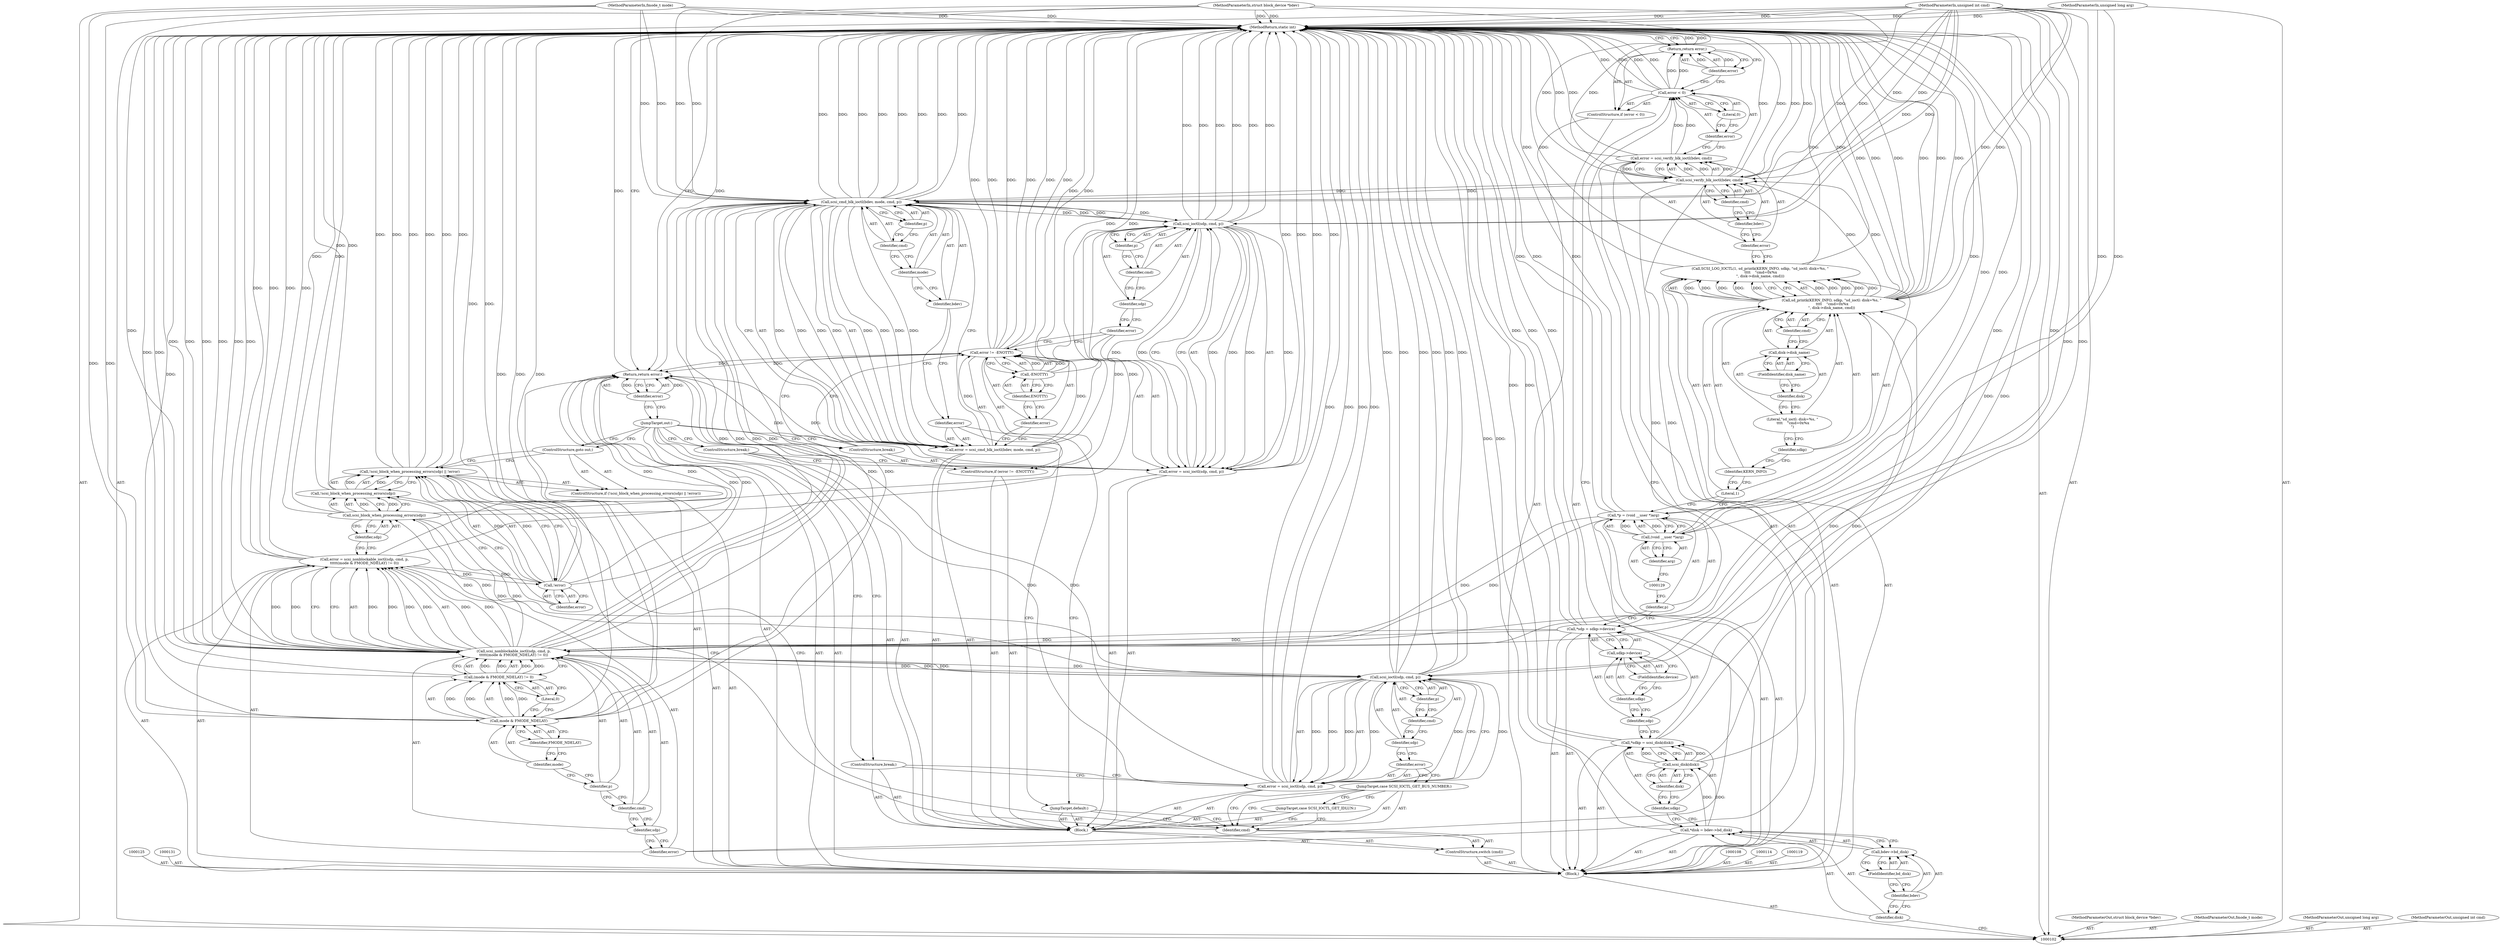 digraph "0_linux_0bfc96cb77224736dfa35c3c555d37b3646ef35e_1" {
"1000208" [label="(MethodReturn,static int)"];
"1000103" [label="(MethodParameterIn,struct block_device *bdev)"];
"1000312" [label="(MethodParameterOut,struct block_device *bdev)"];
"1000104" [label="(MethodParameterIn,fmode_t mode)"];
"1000313" [label="(MethodParameterOut,fmode_t mode)"];
"1000133" [label="(Literal,1)"];
"1000132" [label="(Call,SCSI_LOG_IOCTL(1, sd_printk(KERN_INFO, sdkp, \"sd_ioctl: disk=%s, \"\n \t\t\t\t    \"cmd=0x%x\n\", disk->disk_name, cmd)))"];
"1000134" [label="(Call,sd_printk(KERN_INFO, sdkp, \"sd_ioctl: disk=%s, \"\n \t\t\t\t    \"cmd=0x%x\n\", disk->disk_name, cmd))"];
"1000135" [label="(Identifier,KERN_INFO)"];
"1000136" [label="(Identifier,sdkp)"];
"1000137" [label="(Literal,\"sd_ioctl: disk=%s, \"\n \t\t\t\t    \"cmd=0x%x\n\")"];
"1000138" [label="(Call,disk->disk_name)"];
"1000139" [label="(Identifier,disk)"];
"1000140" [label="(FieldIdentifier,disk_name)"];
"1000141" [label="(Identifier,cmd)"];
"1000142" [label="(Call,error = scsi_verify_blk_ioctl(bdev, cmd))"];
"1000143" [label="(Identifier,error)"];
"1000145" [label="(Identifier,bdev)"];
"1000146" [label="(Identifier,cmd)"];
"1000144" [label="(Call,scsi_verify_blk_ioctl(bdev, cmd))"];
"1000147" [label="(ControlStructure,if (error < 0))"];
"1000150" [label="(Literal,0)"];
"1000148" [label="(Call,error < 0)"];
"1000149" [label="(Identifier,error)"];
"1000151" [label="(Return,return error;)"];
"1000152" [label="(Identifier,error)"];
"1000106" [label="(MethodParameterIn,unsigned long arg)"];
"1000315" [label="(MethodParameterOut,unsigned long arg)"];
"1000105" [label="(MethodParameterIn,unsigned int cmd)"];
"1000314" [label="(MethodParameterOut,unsigned int cmd)"];
"1000153" [label="(Call,error = scsi_nonblockable_ioctl(sdp, cmd, p,\n\t\t\t\t\t(mode & FMODE_NDELAY) != 0))"];
"1000154" [label="(Identifier,error)"];
"1000156" [label="(Identifier,sdp)"];
"1000157" [label="(Identifier,cmd)"];
"1000158" [label="(Identifier,p)"];
"1000155" [label="(Call,scsi_nonblockable_ioctl(sdp, cmd, p,\n\t\t\t\t\t(mode & FMODE_NDELAY) != 0))"];
"1000162" [label="(Identifier,FMODE_NDELAY)"];
"1000163" [label="(Literal,0)"];
"1000159" [label="(Call,(mode & FMODE_NDELAY) != 0)"];
"1000160" [label="(Call,mode & FMODE_NDELAY)"];
"1000161" [label="(Identifier,mode)"];
"1000164" [label="(ControlStructure,if (!scsi_block_when_processing_errors(sdp) || !error))"];
"1000168" [label="(Identifier,sdp)"];
"1000169" [label="(Call,!error)"];
"1000170" [label="(Identifier,error)"];
"1000165" [label="(Call,!scsi_block_when_processing_errors(sdp) || !error)"];
"1000166" [label="(Call,!scsi_block_when_processing_errors(sdp))"];
"1000167" [label="(Call,scsi_block_when_processing_errors(sdp))"];
"1000171" [label="(ControlStructure,goto out;)"];
"1000107" [label="(Block,)"];
"1000172" [label="(ControlStructure,switch (cmd))"];
"1000174" [label="(Block,)"];
"1000173" [label="(Identifier,cmd)"];
"1000175" [label="(JumpTarget,case SCSI_IOCTL_GET_IDLUN:)"];
"1000176" [label="(JumpTarget,case SCSI_IOCTL_GET_BUS_NUMBER:)"];
"1000179" [label="(Call,scsi_ioctl(sdp, cmd, p))"];
"1000180" [label="(Identifier,sdp)"];
"1000181" [label="(Identifier,cmd)"];
"1000177" [label="(Call,error = scsi_ioctl(sdp, cmd, p))"];
"1000178" [label="(Identifier,error)"];
"1000182" [label="(Identifier,p)"];
"1000183" [label="(ControlStructure,break;)"];
"1000184" [label="(JumpTarget,default:)"];
"1000187" [label="(Call,scsi_cmd_blk_ioctl(bdev, mode, cmd, p))"];
"1000185" [label="(Call,error = scsi_cmd_blk_ioctl(bdev, mode, cmd, p))"];
"1000186" [label="(Identifier,error)"];
"1000188" [label="(Identifier,bdev)"];
"1000189" [label="(Identifier,mode)"];
"1000190" [label="(Identifier,cmd)"];
"1000191" [label="(Identifier,p)"];
"1000109" [label="(Call,*disk = bdev->bd_disk)"];
"1000110" [label="(Identifier,disk)"];
"1000111" [label="(Call,bdev->bd_disk)"];
"1000112" [label="(Identifier,bdev)"];
"1000113" [label="(FieldIdentifier,bd_disk)"];
"1000195" [label="(Call,-ENOTTY)"];
"1000196" [label="(Identifier,ENOTTY)"];
"1000192" [label="(ControlStructure,if (error != -ENOTTY))"];
"1000193" [label="(Call,error != -ENOTTY)"];
"1000194" [label="(Identifier,error)"];
"1000197" [label="(ControlStructure,break;)"];
"1000200" [label="(Call,scsi_ioctl(sdp, cmd, p))"];
"1000201" [label="(Identifier,sdp)"];
"1000202" [label="(Identifier,cmd)"];
"1000198" [label="(Call,error = scsi_ioctl(sdp, cmd, p))"];
"1000199" [label="(Identifier,error)"];
"1000203" [label="(Identifier,p)"];
"1000204" [label="(ControlStructure,break;)"];
"1000205" [label="(JumpTarget,out:)"];
"1000206" [label="(Return,return error;)"];
"1000207" [label="(Identifier,error)"];
"1000115" [label="(Call,*sdkp = scsi_disk(disk))"];
"1000116" [label="(Identifier,sdkp)"];
"1000117" [label="(Call,scsi_disk(disk))"];
"1000118" [label="(Identifier,disk)"];
"1000120" [label="(Call,*sdp = sdkp->device)"];
"1000121" [label="(Identifier,sdp)"];
"1000122" [label="(Call,sdkp->device)"];
"1000123" [label="(Identifier,sdkp)"];
"1000124" [label="(FieldIdentifier,device)"];
"1000126" [label="(Call,*p = (void __user *)arg)"];
"1000127" [label="(Identifier,p)"];
"1000128" [label="(Call,(void __user *)arg)"];
"1000130" [label="(Identifier,arg)"];
"1000208" -> "1000102"  [label="AST: "];
"1000208" -> "1000151"  [label="CFG: "];
"1000208" -> "1000206"  [label="CFG: "];
"1000206" -> "1000208"  [label="DDG: "];
"1000105" -> "1000208"  [label="DDG: "];
"1000132" -> "1000208"  [label="DDG: "];
"1000132" -> "1000208"  [label="DDG: "];
"1000179" -> "1000208"  [label="DDG: "];
"1000179" -> "1000208"  [label="DDG: "];
"1000179" -> "1000208"  [label="DDG: "];
"1000117" -> "1000208"  [label="DDG: "];
"1000153" -> "1000208"  [label="DDG: "];
"1000153" -> "1000208"  [label="DDG: "];
"1000198" -> "1000208"  [label="DDG: "];
"1000198" -> "1000208"  [label="DDG: "];
"1000155" -> "1000208"  [label="DDG: "];
"1000155" -> "1000208"  [label="DDG: "];
"1000155" -> "1000208"  [label="DDG: "];
"1000115" -> "1000208"  [label="DDG: "];
"1000187" -> "1000208"  [label="DDG: "];
"1000187" -> "1000208"  [label="DDG: "];
"1000187" -> "1000208"  [label="DDG: "];
"1000187" -> "1000208"  [label="DDG: "];
"1000177" -> "1000208"  [label="DDG: "];
"1000177" -> "1000208"  [label="DDG: "];
"1000167" -> "1000208"  [label="DDG: "];
"1000128" -> "1000208"  [label="DDG: "];
"1000185" -> "1000208"  [label="DDG: "];
"1000193" -> "1000208"  [label="DDG: "];
"1000193" -> "1000208"  [label="DDG: "];
"1000193" -> "1000208"  [label="DDG: "];
"1000200" -> "1000208"  [label="DDG: "];
"1000200" -> "1000208"  [label="DDG: "];
"1000200" -> "1000208"  [label="DDG: "];
"1000165" -> "1000208"  [label="DDG: "];
"1000165" -> "1000208"  [label="DDG: "];
"1000165" -> "1000208"  [label="DDG: "];
"1000104" -> "1000208"  [label="DDG: "];
"1000159" -> "1000208"  [label="DDG: "];
"1000142" -> "1000208"  [label="DDG: "];
"1000166" -> "1000208"  [label="DDG: "];
"1000103" -> "1000208"  [label="DDG: "];
"1000120" -> "1000208"  [label="DDG: "];
"1000120" -> "1000208"  [label="DDG: "];
"1000148" -> "1000208"  [label="DDG: "];
"1000148" -> "1000208"  [label="DDG: "];
"1000126" -> "1000208"  [label="DDG: "];
"1000126" -> "1000208"  [label="DDG: "];
"1000134" -> "1000208"  [label="DDG: "];
"1000134" -> "1000208"  [label="DDG: "];
"1000134" -> "1000208"  [label="DDG: "];
"1000144" -> "1000208"  [label="DDG: "];
"1000144" -> "1000208"  [label="DDG: "];
"1000169" -> "1000208"  [label="DDG: "];
"1000195" -> "1000208"  [label="DDG: "];
"1000160" -> "1000208"  [label="DDG: "];
"1000160" -> "1000208"  [label="DDG: "];
"1000109" -> "1000208"  [label="DDG: "];
"1000106" -> "1000208"  [label="DDG: "];
"1000151" -> "1000208"  [label="DDG: "];
"1000103" -> "1000102"  [label="AST: "];
"1000103" -> "1000208"  [label="DDG: "];
"1000103" -> "1000144"  [label="DDG: "];
"1000103" -> "1000187"  [label="DDG: "];
"1000312" -> "1000102"  [label="AST: "];
"1000104" -> "1000102"  [label="AST: "];
"1000104" -> "1000208"  [label="DDG: "];
"1000104" -> "1000160"  [label="DDG: "];
"1000104" -> "1000187"  [label="DDG: "];
"1000313" -> "1000102"  [label="AST: "];
"1000133" -> "1000132"  [label="AST: "];
"1000133" -> "1000126"  [label="CFG: "];
"1000135" -> "1000133"  [label="CFG: "];
"1000132" -> "1000107"  [label="AST: "];
"1000132" -> "1000134"  [label="CFG: "];
"1000133" -> "1000132"  [label="AST: "];
"1000134" -> "1000132"  [label="AST: "];
"1000143" -> "1000132"  [label="CFG: "];
"1000132" -> "1000208"  [label="DDG: "];
"1000132" -> "1000208"  [label="DDG: "];
"1000134" -> "1000132"  [label="DDG: "];
"1000134" -> "1000132"  [label="DDG: "];
"1000134" -> "1000132"  [label="DDG: "];
"1000134" -> "1000132"  [label="DDG: "];
"1000134" -> "1000132"  [label="DDG: "];
"1000134" -> "1000132"  [label="AST: "];
"1000134" -> "1000141"  [label="CFG: "];
"1000135" -> "1000134"  [label="AST: "];
"1000136" -> "1000134"  [label="AST: "];
"1000137" -> "1000134"  [label="AST: "];
"1000138" -> "1000134"  [label="AST: "];
"1000141" -> "1000134"  [label="AST: "];
"1000132" -> "1000134"  [label="CFG: "];
"1000134" -> "1000208"  [label="DDG: "];
"1000134" -> "1000208"  [label="DDG: "];
"1000134" -> "1000208"  [label="DDG: "];
"1000134" -> "1000132"  [label="DDG: "];
"1000134" -> "1000132"  [label="DDG: "];
"1000134" -> "1000132"  [label="DDG: "];
"1000134" -> "1000132"  [label="DDG: "];
"1000134" -> "1000132"  [label="DDG: "];
"1000115" -> "1000134"  [label="DDG: "];
"1000105" -> "1000134"  [label="DDG: "];
"1000134" -> "1000144"  [label="DDG: "];
"1000135" -> "1000134"  [label="AST: "];
"1000135" -> "1000133"  [label="CFG: "];
"1000136" -> "1000135"  [label="CFG: "];
"1000136" -> "1000134"  [label="AST: "];
"1000136" -> "1000135"  [label="CFG: "];
"1000137" -> "1000136"  [label="CFG: "];
"1000137" -> "1000134"  [label="AST: "];
"1000137" -> "1000136"  [label="CFG: "];
"1000139" -> "1000137"  [label="CFG: "];
"1000138" -> "1000134"  [label="AST: "];
"1000138" -> "1000140"  [label="CFG: "];
"1000139" -> "1000138"  [label="AST: "];
"1000140" -> "1000138"  [label="AST: "];
"1000141" -> "1000138"  [label="CFG: "];
"1000139" -> "1000138"  [label="AST: "];
"1000139" -> "1000137"  [label="CFG: "];
"1000140" -> "1000139"  [label="CFG: "];
"1000140" -> "1000138"  [label="AST: "];
"1000140" -> "1000139"  [label="CFG: "];
"1000138" -> "1000140"  [label="CFG: "];
"1000141" -> "1000134"  [label="AST: "];
"1000141" -> "1000138"  [label="CFG: "];
"1000134" -> "1000141"  [label="CFG: "];
"1000142" -> "1000107"  [label="AST: "];
"1000142" -> "1000144"  [label="CFG: "];
"1000143" -> "1000142"  [label="AST: "];
"1000144" -> "1000142"  [label="AST: "];
"1000149" -> "1000142"  [label="CFG: "];
"1000142" -> "1000208"  [label="DDG: "];
"1000144" -> "1000142"  [label="DDG: "];
"1000144" -> "1000142"  [label="DDG: "];
"1000142" -> "1000148"  [label="DDG: "];
"1000143" -> "1000142"  [label="AST: "];
"1000143" -> "1000132"  [label="CFG: "];
"1000145" -> "1000143"  [label="CFG: "];
"1000145" -> "1000144"  [label="AST: "];
"1000145" -> "1000143"  [label="CFG: "];
"1000146" -> "1000145"  [label="CFG: "];
"1000146" -> "1000144"  [label="AST: "];
"1000146" -> "1000145"  [label="CFG: "];
"1000144" -> "1000146"  [label="CFG: "];
"1000144" -> "1000142"  [label="AST: "];
"1000144" -> "1000146"  [label="CFG: "];
"1000145" -> "1000144"  [label="AST: "];
"1000146" -> "1000144"  [label="AST: "];
"1000142" -> "1000144"  [label="CFG: "];
"1000144" -> "1000208"  [label="DDG: "];
"1000144" -> "1000208"  [label="DDG: "];
"1000144" -> "1000142"  [label="DDG: "];
"1000144" -> "1000142"  [label="DDG: "];
"1000103" -> "1000144"  [label="DDG: "];
"1000134" -> "1000144"  [label="DDG: "];
"1000105" -> "1000144"  [label="DDG: "];
"1000144" -> "1000155"  [label="DDG: "];
"1000144" -> "1000187"  [label="DDG: "];
"1000147" -> "1000107"  [label="AST: "];
"1000148" -> "1000147"  [label="AST: "];
"1000151" -> "1000147"  [label="AST: "];
"1000150" -> "1000148"  [label="AST: "];
"1000150" -> "1000149"  [label="CFG: "];
"1000148" -> "1000150"  [label="CFG: "];
"1000148" -> "1000147"  [label="AST: "];
"1000148" -> "1000150"  [label="CFG: "];
"1000149" -> "1000148"  [label="AST: "];
"1000150" -> "1000148"  [label="AST: "];
"1000152" -> "1000148"  [label="CFG: "];
"1000154" -> "1000148"  [label="CFG: "];
"1000148" -> "1000208"  [label="DDG: "];
"1000148" -> "1000208"  [label="DDG: "];
"1000142" -> "1000148"  [label="DDG: "];
"1000148" -> "1000151"  [label="DDG: "];
"1000149" -> "1000148"  [label="AST: "];
"1000149" -> "1000142"  [label="CFG: "];
"1000150" -> "1000149"  [label="CFG: "];
"1000151" -> "1000147"  [label="AST: "];
"1000151" -> "1000152"  [label="CFG: "];
"1000152" -> "1000151"  [label="AST: "];
"1000208" -> "1000151"  [label="CFG: "];
"1000151" -> "1000208"  [label="DDG: "];
"1000152" -> "1000151"  [label="DDG: "];
"1000148" -> "1000151"  [label="DDG: "];
"1000152" -> "1000151"  [label="AST: "];
"1000152" -> "1000148"  [label="CFG: "];
"1000151" -> "1000152"  [label="CFG: "];
"1000152" -> "1000151"  [label="DDG: "];
"1000106" -> "1000102"  [label="AST: "];
"1000106" -> "1000208"  [label="DDG: "];
"1000106" -> "1000128"  [label="DDG: "];
"1000315" -> "1000102"  [label="AST: "];
"1000105" -> "1000102"  [label="AST: "];
"1000105" -> "1000208"  [label="DDG: "];
"1000105" -> "1000134"  [label="DDG: "];
"1000105" -> "1000144"  [label="DDG: "];
"1000105" -> "1000155"  [label="DDG: "];
"1000105" -> "1000179"  [label="DDG: "];
"1000105" -> "1000187"  [label="DDG: "];
"1000105" -> "1000200"  [label="DDG: "];
"1000314" -> "1000102"  [label="AST: "];
"1000153" -> "1000107"  [label="AST: "];
"1000153" -> "1000155"  [label="CFG: "];
"1000154" -> "1000153"  [label="AST: "];
"1000155" -> "1000153"  [label="AST: "];
"1000168" -> "1000153"  [label="CFG: "];
"1000153" -> "1000208"  [label="DDG: "];
"1000153" -> "1000208"  [label="DDG: "];
"1000155" -> "1000153"  [label="DDG: "];
"1000155" -> "1000153"  [label="DDG: "];
"1000155" -> "1000153"  [label="DDG: "];
"1000155" -> "1000153"  [label="DDG: "];
"1000153" -> "1000169"  [label="DDG: "];
"1000153" -> "1000206"  [label="DDG: "];
"1000154" -> "1000153"  [label="AST: "];
"1000154" -> "1000148"  [label="CFG: "];
"1000156" -> "1000154"  [label="CFG: "];
"1000156" -> "1000155"  [label="AST: "];
"1000156" -> "1000154"  [label="CFG: "];
"1000157" -> "1000156"  [label="CFG: "];
"1000157" -> "1000155"  [label="AST: "];
"1000157" -> "1000156"  [label="CFG: "];
"1000158" -> "1000157"  [label="CFG: "];
"1000158" -> "1000155"  [label="AST: "];
"1000158" -> "1000157"  [label="CFG: "];
"1000161" -> "1000158"  [label="CFG: "];
"1000155" -> "1000153"  [label="AST: "];
"1000155" -> "1000159"  [label="CFG: "];
"1000156" -> "1000155"  [label="AST: "];
"1000157" -> "1000155"  [label="AST: "];
"1000158" -> "1000155"  [label="AST: "];
"1000159" -> "1000155"  [label="AST: "];
"1000153" -> "1000155"  [label="CFG: "];
"1000155" -> "1000208"  [label="DDG: "];
"1000155" -> "1000208"  [label="DDG: "];
"1000155" -> "1000208"  [label="DDG: "];
"1000155" -> "1000153"  [label="DDG: "];
"1000155" -> "1000153"  [label="DDG: "];
"1000155" -> "1000153"  [label="DDG: "];
"1000155" -> "1000153"  [label="DDG: "];
"1000120" -> "1000155"  [label="DDG: "];
"1000144" -> "1000155"  [label="DDG: "];
"1000105" -> "1000155"  [label="DDG: "];
"1000126" -> "1000155"  [label="DDG: "];
"1000159" -> "1000155"  [label="DDG: "];
"1000159" -> "1000155"  [label="DDG: "];
"1000155" -> "1000167"  [label="DDG: "];
"1000155" -> "1000179"  [label="DDG: "];
"1000155" -> "1000179"  [label="DDG: "];
"1000155" -> "1000187"  [label="DDG: "];
"1000155" -> "1000187"  [label="DDG: "];
"1000162" -> "1000160"  [label="AST: "];
"1000162" -> "1000161"  [label="CFG: "];
"1000160" -> "1000162"  [label="CFG: "];
"1000163" -> "1000159"  [label="AST: "];
"1000163" -> "1000160"  [label="CFG: "];
"1000159" -> "1000163"  [label="CFG: "];
"1000159" -> "1000155"  [label="AST: "];
"1000159" -> "1000163"  [label="CFG: "];
"1000160" -> "1000159"  [label="AST: "];
"1000163" -> "1000159"  [label="AST: "];
"1000155" -> "1000159"  [label="CFG: "];
"1000159" -> "1000208"  [label="DDG: "];
"1000159" -> "1000155"  [label="DDG: "];
"1000159" -> "1000155"  [label="DDG: "];
"1000160" -> "1000159"  [label="DDG: "];
"1000160" -> "1000159"  [label="DDG: "];
"1000160" -> "1000159"  [label="AST: "];
"1000160" -> "1000162"  [label="CFG: "];
"1000161" -> "1000160"  [label="AST: "];
"1000162" -> "1000160"  [label="AST: "];
"1000163" -> "1000160"  [label="CFG: "];
"1000160" -> "1000208"  [label="DDG: "];
"1000160" -> "1000208"  [label="DDG: "];
"1000160" -> "1000159"  [label="DDG: "];
"1000160" -> "1000159"  [label="DDG: "];
"1000104" -> "1000160"  [label="DDG: "];
"1000160" -> "1000187"  [label="DDG: "];
"1000161" -> "1000160"  [label="AST: "];
"1000161" -> "1000158"  [label="CFG: "];
"1000162" -> "1000161"  [label="CFG: "];
"1000164" -> "1000107"  [label="AST: "];
"1000165" -> "1000164"  [label="AST: "];
"1000171" -> "1000164"  [label="AST: "];
"1000168" -> "1000167"  [label="AST: "];
"1000168" -> "1000153"  [label="CFG: "];
"1000167" -> "1000168"  [label="CFG: "];
"1000169" -> "1000165"  [label="AST: "];
"1000169" -> "1000170"  [label="CFG: "];
"1000170" -> "1000169"  [label="AST: "];
"1000165" -> "1000169"  [label="CFG: "];
"1000169" -> "1000208"  [label="DDG: "];
"1000169" -> "1000165"  [label="DDG: "];
"1000153" -> "1000169"  [label="DDG: "];
"1000169" -> "1000206"  [label="DDG: "];
"1000170" -> "1000169"  [label="AST: "];
"1000170" -> "1000166"  [label="CFG: "];
"1000169" -> "1000170"  [label="CFG: "];
"1000165" -> "1000164"  [label="AST: "];
"1000165" -> "1000166"  [label="CFG: "];
"1000165" -> "1000169"  [label="CFG: "];
"1000166" -> "1000165"  [label="AST: "];
"1000169" -> "1000165"  [label="AST: "];
"1000171" -> "1000165"  [label="CFG: "];
"1000173" -> "1000165"  [label="CFG: "];
"1000165" -> "1000208"  [label="DDG: "];
"1000165" -> "1000208"  [label="DDG: "];
"1000165" -> "1000208"  [label="DDG: "];
"1000166" -> "1000165"  [label="DDG: "];
"1000169" -> "1000165"  [label="DDG: "];
"1000166" -> "1000165"  [label="AST: "];
"1000166" -> "1000167"  [label="CFG: "];
"1000167" -> "1000166"  [label="AST: "];
"1000170" -> "1000166"  [label="CFG: "];
"1000165" -> "1000166"  [label="CFG: "];
"1000166" -> "1000208"  [label="DDG: "];
"1000166" -> "1000165"  [label="DDG: "];
"1000167" -> "1000166"  [label="DDG: "];
"1000167" -> "1000166"  [label="AST: "];
"1000167" -> "1000168"  [label="CFG: "];
"1000168" -> "1000167"  [label="AST: "];
"1000166" -> "1000167"  [label="CFG: "];
"1000167" -> "1000208"  [label="DDG: "];
"1000167" -> "1000166"  [label="DDG: "];
"1000155" -> "1000167"  [label="DDG: "];
"1000167" -> "1000179"  [label="DDG: "];
"1000167" -> "1000200"  [label="DDG: "];
"1000171" -> "1000164"  [label="AST: "];
"1000171" -> "1000165"  [label="CFG: "];
"1000205" -> "1000171"  [label="CFG: "];
"1000107" -> "1000102"  [label="AST: "];
"1000108" -> "1000107"  [label="AST: "];
"1000109" -> "1000107"  [label="AST: "];
"1000114" -> "1000107"  [label="AST: "];
"1000115" -> "1000107"  [label="AST: "];
"1000119" -> "1000107"  [label="AST: "];
"1000120" -> "1000107"  [label="AST: "];
"1000125" -> "1000107"  [label="AST: "];
"1000126" -> "1000107"  [label="AST: "];
"1000131" -> "1000107"  [label="AST: "];
"1000132" -> "1000107"  [label="AST: "];
"1000142" -> "1000107"  [label="AST: "];
"1000147" -> "1000107"  [label="AST: "];
"1000153" -> "1000107"  [label="AST: "];
"1000164" -> "1000107"  [label="AST: "];
"1000172" -> "1000107"  [label="AST: "];
"1000205" -> "1000107"  [label="AST: "];
"1000206" -> "1000107"  [label="AST: "];
"1000172" -> "1000107"  [label="AST: "];
"1000173" -> "1000172"  [label="AST: "];
"1000174" -> "1000172"  [label="AST: "];
"1000174" -> "1000172"  [label="AST: "];
"1000175" -> "1000174"  [label="AST: "];
"1000176" -> "1000174"  [label="AST: "];
"1000177" -> "1000174"  [label="AST: "];
"1000183" -> "1000174"  [label="AST: "];
"1000184" -> "1000174"  [label="AST: "];
"1000185" -> "1000174"  [label="AST: "];
"1000192" -> "1000174"  [label="AST: "];
"1000198" -> "1000174"  [label="AST: "];
"1000204" -> "1000174"  [label="AST: "];
"1000173" -> "1000172"  [label="AST: "];
"1000173" -> "1000165"  [label="CFG: "];
"1000175" -> "1000173"  [label="CFG: "];
"1000176" -> "1000173"  [label="CFG: "];
"1000184" -> "1000173"  [label="CFG: "];
"1000175" -> "1000174"  [label="AST: "];
"1000175" -> "1000173"  [label="CFG: "];
"1000176" -> "1000175"  [label="CFG: "];
"1000176" -> "1000174"  [label="AST: "];
"1000176" -> "1000173"  [label="CFG: "];
"1000176" -> "1000175"  [label="CFG: "];
"1000178" -> "1000176"  [label="CFG: "];
"1000179" -> "1000177"  [label="AST: "];
"1000179" -> "1000182"  [label="CFG: "];
"1000180" -> "1000179"  [label="AST: "];
"1000181" -> "1000179"  [label="AST: "];
"1000182" -> "1000179"  [label="AST: "];
"1000177" -> "1000179"  [label="CFG: "];
"1000179" -> "1000208"  [label="DDG: "];
"1000179" -> "1000208"  [label="DDG: "];
"1000179" -> "1000208"  [label="DDG: "];
"1000179" -> "1000177"  [label="DDG: "];
"1000179" -> "1000177"  [label="DDG: "];
"1000179" -> "1000177"  [label="DDG: "];
"1000167" -> "1000179"  [label="DDG: "];
"1000155" -> "1000179"  [label="DDG: "];
"1000155" -> "1000179"  [label="DDG: "];
"1000105" -> "1000179"  [label="DDG: "];
"1000180" -> "1000179"  [label="AST: "];
"1000180" -> "1000178"  [label="CFG: "];
"1000181" -> "1000180"  [label="CFG: "];
"1000181" -> "1000179"  [label="AST: "];
"1000181" -> "1000180"  [label="CFG: "];
"1000182" -> "1000181"  [label="CFG: "];
"1000177" -> "1000174"  [label="AST: "];
"1000177" -> "1000179"  [label="CFG: "];
"1000178" -> "1000177"  [label="AST: "];
"1000179" -> "1000177"  [label="AST: "];
"1000183" -> "1000177"  [label="CFG: "];
"1000177" -> "1000208"  [label="DDG: "];
"1000177" -> "1000208"  [label="DDG: "];
"1000179" -> "1000177"  [label="DDG: "];
"1000179" -> "1000177"  [label="DDG: "];
"1000179" -> "1000177"  [label="DDG: "];
"1000177" -> "1000206"  [label="DDG: "];
"1000178" -> "1000177"  [label="AST: "];
"1000178" -> "1000176"  [label="CFG: "];
"1000180" -> "1000178"  [label="CFG: "];
"1000182" -> "1000179"  [label="AST: "];
"1000182" -> "1000181"  [label="CFG: "];
"1000179" -> "1000182"  [label="CFG: "];
"1000183" -> "1000174"  [label="AST: "];
"1000183" -> "1000177"  [label="CFG: "];
"1000205" -> "1000183"  [label="CFG: "];
"1000184" -> "1000174"  [label="AST: "];
"1000184" -> "1000173"  [label="CFG: "];
"1000186" -> "1000184"  [label="CFG: "];
"1000187" -> "1000185"  [label="AST: "];
"1000187" -> "1000191"  [label="CFG: "];
"1000188" -> "1000187"  [label="AST: "];
"1000189" -> "1000187"  [label="AST: "];
"1000190" -> "1000187"  [label="AST: "];
"1000191" -> "1000187"  [label="AST: "];
"1000185" -> "1000187"  [label="CFG: "];
"1000187" -> "1000208"  [label="DDG: "];
"1000187" -> "1000208"  [label="DDG: "];
"1000187" -> "1000208"  [label="DDG: "];
"1000187" -> "1000208"  [label="DDG: "];
"1000187" -> "1000185"  [label="DDG: "];
"1000187" -> "1000185"  [label="DDG: "];
"1000187" -> "1000185"  [label="DDG: "];
"1000187" -> "1000185"  [label="DDG: "];
"1000144" -> "1000187"  [label="DDG: "];
"1000103" -> "1000187"  [label="DDG: "];
"1000160" -> "1000187"  [label="DDG: "];
"1000104" -> "1000187"  [label="DDG: "];
"1000155" -> "1000187"  [label="DDG: "];
"1000155" -> "1000187"  [label="DDG: "];
"1000105" -> "1000187"  [label="DDG: "];
"1000187" -> "1000200"  [label="DDG: "];
"1000187" -> "1000200"  [label="DDG: "];
"1000185" -> "1000174"  [label="AST: "];
"1000185" -> "1000187"  [label="CFG: "];
"1000186" -> "1000185"  [label="AST: "];
"1000187" -> "1000185"  [label="AST: "];
"1000194" -> "1000185"  [label="CFG: "];
"1000185" -> "1000208"  [label="DDG: "];
"1000187" -> "1000185"  [label="DDG: "];
"1000187" -> "1000185"  [label="DDG: "];
"1000187" -> "1000185"  [label="DDG: "];
"1000187" -> "1000185"  [label="DDG: "];
"1000185" -> "1000193"  [label="DDG: "];
"1000186" -> "1000185"  [label="AST: "];
"1000186" -> "1000184"  [label="CFG: "];
"1000188" -> "1000186"  [label="CFG: "];
"1000188" -> "1000187"  [label="AST: "];
"1000188" -> "1000186"  [label="CFG: "];
"1000189" -> "1000188"  [label="CFG: "];
"1000189" -> "1000187"  [label="AST: "];
"1000189" -> "1000188"  [label="CFG: "];
"1000190" -> "1000189"  [label="CFG: "];
"1000190" -> "1000187"  [label="AST: "];
"1000190" -> "1000189"  [label="CFG: "];
"1000191" -> "1000190"  [label="CFG: "];
"1000191" -> "1000187"  [label="AST: "];
"1000191" -> "1000190"  [label="CFG: "];
"1000187" -> "1000191"  [label="CFG: "];
"1000109" -> "1000107"  [label="AST: "];
"1000109" -> "1000111"  [label="CFG: "];
"1000110" -> "1000109"  [label="AST: "];
"1000111" -> "1000109"  [label="AST: "];
"1000116" -> "1000109"  [label="CFG: "];
"1000109" -> "1000208"  [label="DDG: "];
"1000109" -> "1000117"  [label="DDG: "];
"1000110" -> "1000109"  [label="AST: "];
"1000110" -> "1000102"  [label="CFG: "];
"1000112" -> "1000110"  [label="CFG: "];
"1000111" -> "1000109"  [label="AST: "];
"1000111" -> "1000113"  [label="CFG: "];
"1000112" -> "1000111"  [label="AST: "];
"1000113" -> "1000111"  [label="AST: "];
"1000109" -> "1000111"  [label="CFG: "];
"1000112" -> "1000111"  [label="AST: "];
"1000112" -> "1000110"  [label="CFG: "];
"1000113" -> "1000112"  [label="CFG: "];
"1000113" -> "1000111"  [label="AST: "];
"1000113" -> "1000112"  [label="CFG: "];
"1000111" -> "1000113"  [label="CFG: "];
"1000195" -> "1000193"  [label="AST: "];
"1000195" -> "1000196"  [label="CFG: "];
"1000196" -> "1000195"  [label="AST: "];
"1000193" -> "1000195"  [label="CFG: "];
"1000195" -> "1000208"  [label="DDG: "];
"1000195" -> "1000193"  [label="DDG: "];
"1000196" -> "1000195"  [label="AST: "];
"1000196" -> "1000194"  [label="CFG: "];
"1000195" -> "1000196"  [label="CFG: "];
"1000192" -> "1000174"  [label="AST: "];
"1000193" -> "1000192"  [label="AST: "];
"1000197" -> "1000192"  [label="AST: "];
"1000193" -> "1000192"  [label="AST: "];
"1000193" -> "1000195"  [label="CFG: "];
"1000194" -> "1000193"  [label="AST: "];
"1000195" -> "1000193"  [label="AST: "];
"1000197" -> "1000193"  [label="CFG: "];
"1000199" -> "1000193"  [label="CFG: "];
"1000193" -> "1000208"  [label="DDG: "];
"1000193" -> "1000208"  [label="DDG: "];
"1000193" -> "1000208"  [label="DDG: "];
"1000185" -> "1000193"  [label="DDG: "];
"1000195" -> "1000193"  [label="DDG: "];
"1000193" -> "1000206"  [label="DDG: "];
"1000194" -> "1000193"  [label="AST: "];
"1000194" -> "1000185"  [label="CFG: "];
"1000196" -> "1000194"  [label="CFG: "];
"1000197" -> "1000192"  [label="AST: "];
"1000197" -> "1000193"  [label="CFG: "];
"1000205" -> "1000197"  [label="CFG: "];
"1000200" -> "1000198"  [label="AST: "];
"1000200" -> "1000203"  [label="CFG: "];
"1000201" -> "1000200"  [label="AST: "];
"1000202" -> "1000200"  [label="AST: "];
"1000203" -> "1000200"  [label="AST: "];
"1000198" -> "1000200"  [label="CFG: "];
"1000200" -> "1000208"  [label="DDG: "];
"1000200" -> "1000208"  [label="DDG: "];
"1000200" -> "1000208"  [label="DDG: "];
"1000200" -> "1000198"  [label="DDG: "];
"1000200" -> "1000198"  [label="DDG: "];
"1000200" -> "1000198"  [label="DDG: "];
"1000167" -> "1000200"  [label="DDG: "];
"1000187" -> "1000200"  [label="DDG: "];
"1000187" -> "1000200"  [label="DDG: "];
"1000105" -> "1000200"  [label="DDG: "];
"1000201" -> "1000200"  [label="AST: "];
"1000201" -> "1000199"  [label="CFG: "];
"1000202" -> "1000201"  [label="CFG: "];
"1000202" -> "1000200"  [label="AST: "];
"1000202" -> "1000201"  [label="CFG: "];
"1000203" -> "1000202"  [label="CFG: "];
"1000198" -> "1000174"  [label="AST: "];
"1000198" -> "1000200"  [label="CFG: "];
"1000199" -> "1000198"  [label="AST: "];
"1000200" -> "1000198"  [label="AST: "];
"1000204" -> "1000198"  [label="CFG: "];
"1000198" -> "1000208"  [label="DDG: "];
"1000198" -> "1000208"  [label="DDG: "];
"1000200" -> "1000198"  [label="DDG: "];
"1000200" -> "1000198"  [label="DDG: "];
"1000200" -> "1000198"  [label="DDG: "];
"1000198" -> "1000206"  [label="DDG: "];
"1000199" -> "1000198"  [label="AST: "];
"1000199" -> "1000193"  [label="CFG: "];
"1000201" -> "1000199"  [label="CFG: "];
"1000203" -> "1000200"  [label="AST: "];
"1000203" -> "1000202"  [label="CFG: "];
"1000200" -> "1000203"  [label="CFG: "];
"1000204" -> "1000174"  [label="AST: "];
"1000204" -> "1000198"  [label="CFG: "];
"1000205" -> "1000204"  [label="CFG: "];
"1000205" -> "1000107"  [label="AST: "];
"1000205" -> "1000183"  [label="CFG: "];
"1000205" -> "1000197"  [label="CFG: "];
"1000205" -> "1000204"  [label="CFG: "];
"1000205" -> "1000171"  [label="CFG: "];
"1000207" -> "1000205"  [label="CFG: "];
"1000206" -> "1000107"  [label="AST: "];
"1000206" -> "1000207"  [label="CFG: "];
"1000207" -> "1000206"  [label="AST: "];
"1000208" -> "1000206"  [label="CFG: "];
"1000206" -> "1000208"  [label="DDG: "];
"1000207" -> "1000206"  [label="DDG: "];
"1000177" -> "1000206"  [label="DDG: "];
"1000193" -> "1000206"  [label="DDG: "];
"1000153" -> "1000206"  [label="DDG: "];
"1000198" -> "1000206"  [label="DDG: "];
"1000169" -> "1000206"  [label="DDG: "];
"1000207" -> "1000206"  [label="AST: "];
"1000207" -> "1000205"  [label="CFG: "];
"1000206" -> "1000207"  [label="CFG: "];
"1000207" -> "1000206"  [label="DDG: "];
"1000115" -> "1000107"  [label="AST: "];
"1000115" -> "1000117"  [label="CFG: "];
"1000116" -> "1000115"  [label="AST: "];
"1000117" -> "1000115"  [label="AST: "];
"1000121" -> "1000115"  [label="CFG: "];
"1000115" -> "1000208"  [label="DDG: "];
"1000117" -> "1000115"  [label="DDG: "];
"1000115" -> "1000134"  [label="DDG: "];
"1000116" -> "1000115"  [label="AST: "];
"1000116" -> "1000109"  [label="CFG: "];
"1000118" -> "1000116"  [label="CFG: "];
"1000117" -> "1000115"  [label="AST: "];
"1000117" -> "1000118"  [label="CFG: "];
"1000118" -> "1000117"  [label="AST: "];
"1000115" -> "1000117"  [label="CFG: "];
"1000117" -> "1000208"  [label="DDG: "];
"1000117" -> "1000115"  [label="DDG: "];
"1000109" -> "1000117"  [label="DDG: "];
"1000118" -> "1000117"  [label="AST: "];
"1000118" -> "1000116"  [label="CFG: "];
"1000117" -> "1000118"  [label="CFG: "];
"1000120" -> "1000107"  [label="AST: "];
"1000120" -> "1000122"  [label="CFG: "];
"1000121" -> "1000120"  [label="AST: "];
"1000122" -> "1000120"  [label="AST: "];
"1000127" -> "1000120"  [label="CFG: "];
"1000120" -> "1000208"  [label="DDG: "];
"1000120" -> "1000208"  [label="DDG: "];
"1000120" -> "1000155"  [label="DDG: "];
"1000121" -> "1000120"  [label="AST: "];
"1000121" -> "1000115"  [label="CFG: "];
"1000123" -> "1000121"  [label="CFG: "];
"1000122" -> "1000120"  [label="AST: "];
"1000122" -> "1000124"  [label="CFG: "];
"1000123" -> "1000122"  [label="AST: "];
"1000124" -> "1000122"  [label="AST: "];
"1000120" -> "1000122"  [label="CFG: "];
"1000123" -> "1000122"  [label="AST: "];
"1000123" -> "1000121"  [label="CFG: "];
"1000124" -> "1000123"  [label="CFG: "];
"1000124" -> "1000122"  [label="AST: "];
"1000124" -> "1000123"  [label="CFG: "];
"1000122" -> "1000124"  [label="CFG: "];
"1000126" -> "1000107"  [label="AST: "];
"1000126" -> "1000128"  [label="CFG: "];
"1000127" -> "1000126"  [label="AST: "];
"1000128" -> "1000126"  [label="AST: "];
"1000133" -> "1000126"  [label="CFG: "];
"1000126" -> "1000208"  [label="DDG: "];
"1000126" -> "1000208"  [label="DDG: "];
"1000128" -> "1000126"  [label="DDG: "];
"1000126" -> "1000155"  [label="DDG: "];
"1000127" -> "1000126"  [label="AST: "];
"1000127" -> "1000120"  [label="CFG: "];
"1000129" -> "1000127"  [label="CFG: "];
"1000128" -> "1000126"  [label="AST: "];
"1000128" -> "1000130"  [label="CFG: "];
"1000129" -> "1000128"  [label="AST: "];
"1000130" -> "1000128"  [label="AST: "];
"1000126" -> "1000128"  [label="CFG: "];
"1000128" -> "1000208"  [label="DDG: "];
"1000128" -> "1000126"  [label="DDG: "];
"1000106" -> "1000128"  [label="DDG: "];
"1000130" -> "1000128"  [label="AST: "];
"1000130" -> "1000129"  [label="CFG: "];
"1000128" -> "1000130"  [label="CFG: "];
}

